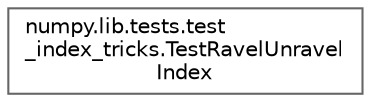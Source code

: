 digraph "Graphical Class Hierarchy"
{
 // LATEX_PDF_SIZE
  bgcolor="transparent";
  edge [fontname=Helvetica,fontsize=10,labelfontname=Helvetica,labelfontsize=10];
  node [fontname=Helvetica,fontsize=10,shape=box,height=0.2,width=0.4];
  rankdir="LR";
  Node0 [id="Node000000",label="numpy.lib.tests.test\l_index_tricks.TestRavelUnravel\lIndex",height=0.2,width=0.4,color="grey40", fillcolor="white", style="filled",URL="$de/df2/classnumpy_1_1lib_1_1tests_1_1test__index__tricks_1_1TestRavelUnravelIndex.html",tooltip=" "];
}

